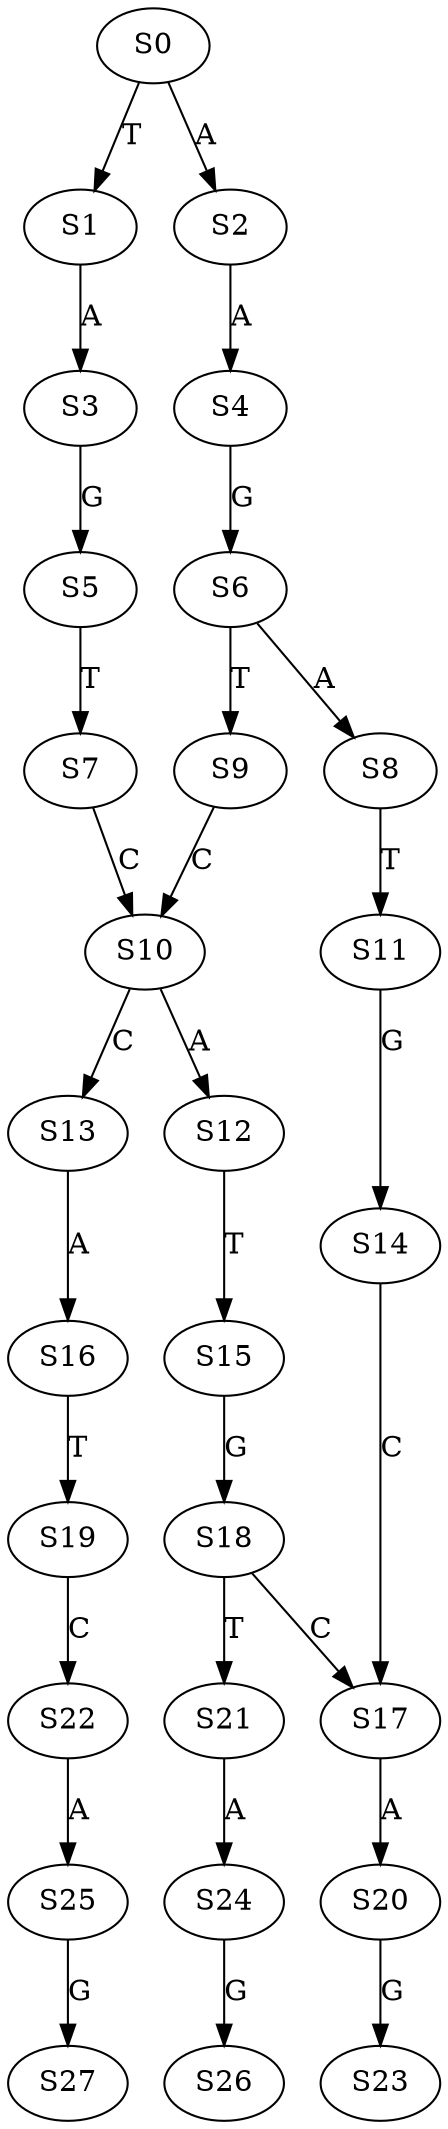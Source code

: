 strict digraph  {
	S0 -> S1 [ label = T ];
	S0 -> S2 [ label = A ];
	S1 -> S3 [ label = A ];
	S2 -> S4 [ label = A ];
	S3 -> S5 [ label = G ];
	S4 -> S6 [ label = G ];
	S5 -> S7 [ label = T ];
	S6 -> S8 [ label = A ];
	S6 -> S9 [ label = T ];
	S7 -> S10 [ label = C ];
	S8 -> S11 [ label = T ];
	S9 -> S10 [ label = C ];
	S10 -> S12 [ label = A ];
	S10 -> S13 [ label = C ];
	S11 -> S14 [ label = G ];
	S12 -> S15 [ label = T ];
	S13 -> S16 [ label = A ];
	S14 -> S17 [ label = C ];
	S15 -> S18 [ label = G ];
	S16 -> S19 [ label = T ];
	S17 -> S20 [ label = A ];
	S18 -> S17 [ label = C ];
	S18 -> S21 [ label = T ];
	S19 -> S22 [ label = C ];
	S20 -> S23 [ label = G ];
	S21 -> S24 [ label = A ];
	S22 -> S25 [ label = A ];
	S24 -> S26 [ label = G ];
	S25 -> S27 [ label = G ];
}
